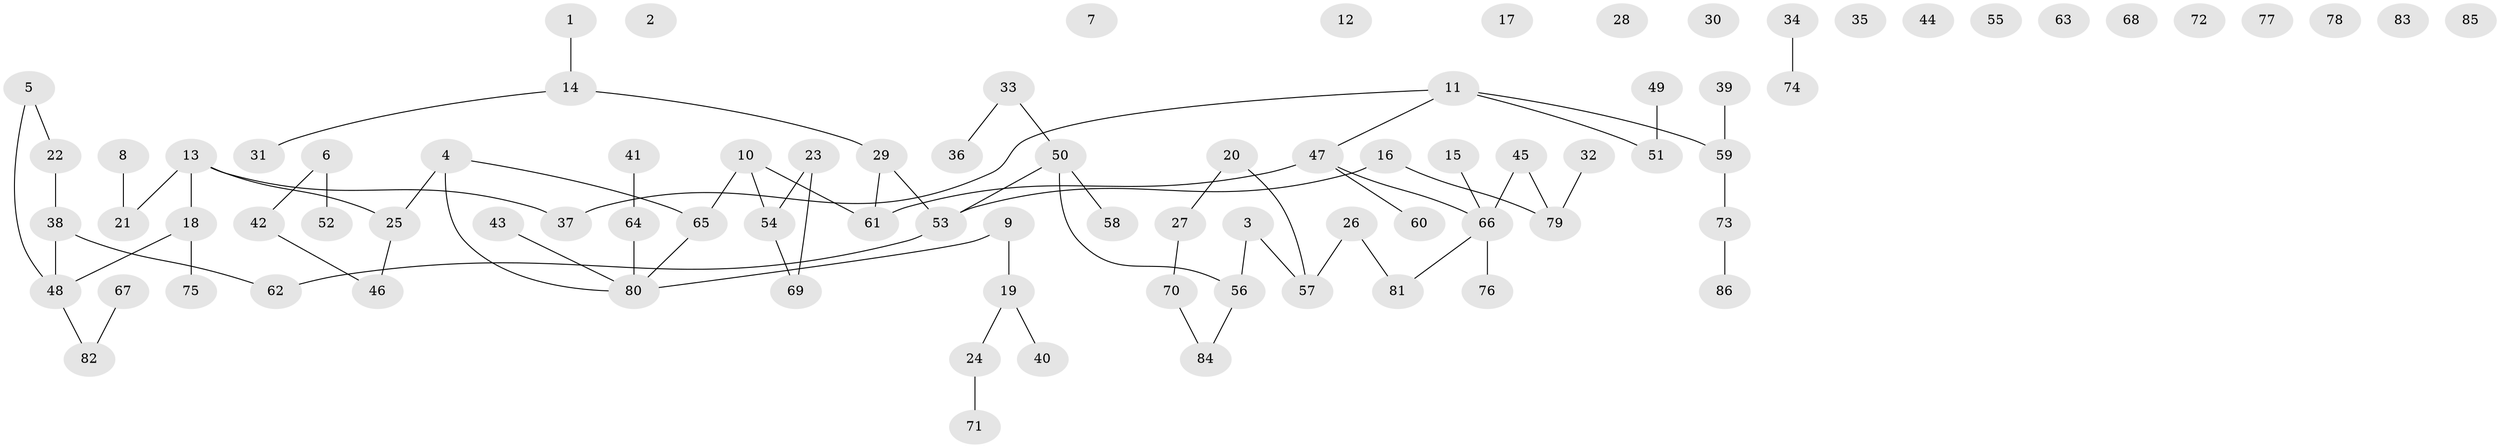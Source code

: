 // Generated by graph-tools (version 1.1) at 2025/33/03/09/25 02:33:27]
// undirected, 86 vertices, 76 edges
graph export_dot {
graph [start="1"]
  node [color=gray90,style=filled];
  1;
  2;
  3;
  4;
  5;
  6;
  7;
  8;
  9;
  10;
  11;
  12;
  13;
  14;
  15;
  16;
  17;
  18;
  19;
  20;
  21;
  22;
  23;
  24;
  25;
  26;
  27;
  28;
  29;
  30;
  31;
  32;
  33;
  34;
  35;
  36;
  37;
  38;
  39;
  40;
  41;
  42;
  43;
  44;
  45;
  46;
  47;
  48;
  49;
  50;
  51;
  52;
  53;
  54;
  55;
  56;
  57;
  58;
  59;
  60;
  61;
  62;
  63;
  64;
  65;
  66;
  67;
  68;
  69;
  70;
  71;
  72;
  73;
  74;
  75;
  76;
  77;
  78;
  79;
  80;
  81;
  82;
  83;
  84;
  85;
  86;
  1 -- 14;
  3 -- 56;
  3 -- 57;
  4 -- 25;
  4 -- 65;
  4 -- 80;
  5 -- 22;
  5 -- 48;
  6 -- 42;
  6 -- 52;
  8 -- 21;
  9 -- 19;
  9 -- 80;
  10 -- 54;
  10 -- 61;
  10 -- 65;
  11 -- 37;
  11 -- 47;
  11 -- 51;
  11 -- 59;
  13 -- 18;
  13 -- 21;
  13 -- 25;
  13 -- 37;
  14 -- 29;
  14 -- 31;
  15 -- 66;
  16 -- 53;
  16 -- 79;
  18 -- 48;
  18 -- 75;
  19 -- 24;
  19 -- 40;
  20 -- 27;
  20 -- 57;
  22 -- 38;
  23 -- 54;
  23 -- 69;
  24 -- 71;
  25 -- 46;
  26 -- 57;
  26 -- 81;
  27 -- 70;
  29 -- 53;
  29 -- 61;
  32 -- 79;
  33 -- 36;
  33 -- 50;
  34 -- 74;
  38 -- 48;
  38 -- 62;
  39 -- 59;
  41 -- 64;
  42 -- 46;
  43 -- 80;
  45 -- 66;
  45 -- 79;
  47 -- 60;
  47 -- 61;
  47 -- 66;
  48 -- 82;
  49 -- 51;
  50 -- 53;
  50 -- 56;
  50 -- 58;
  53 -- 62;
  54 -- 69;
  56 -- 84;
  59 -- 73;
  64 -- 80;
  65 -- 80;
  66 -- 76;
  66 -- 81;
  67 -- 82;
  70 -- 84;
  73 -- 86;
}
